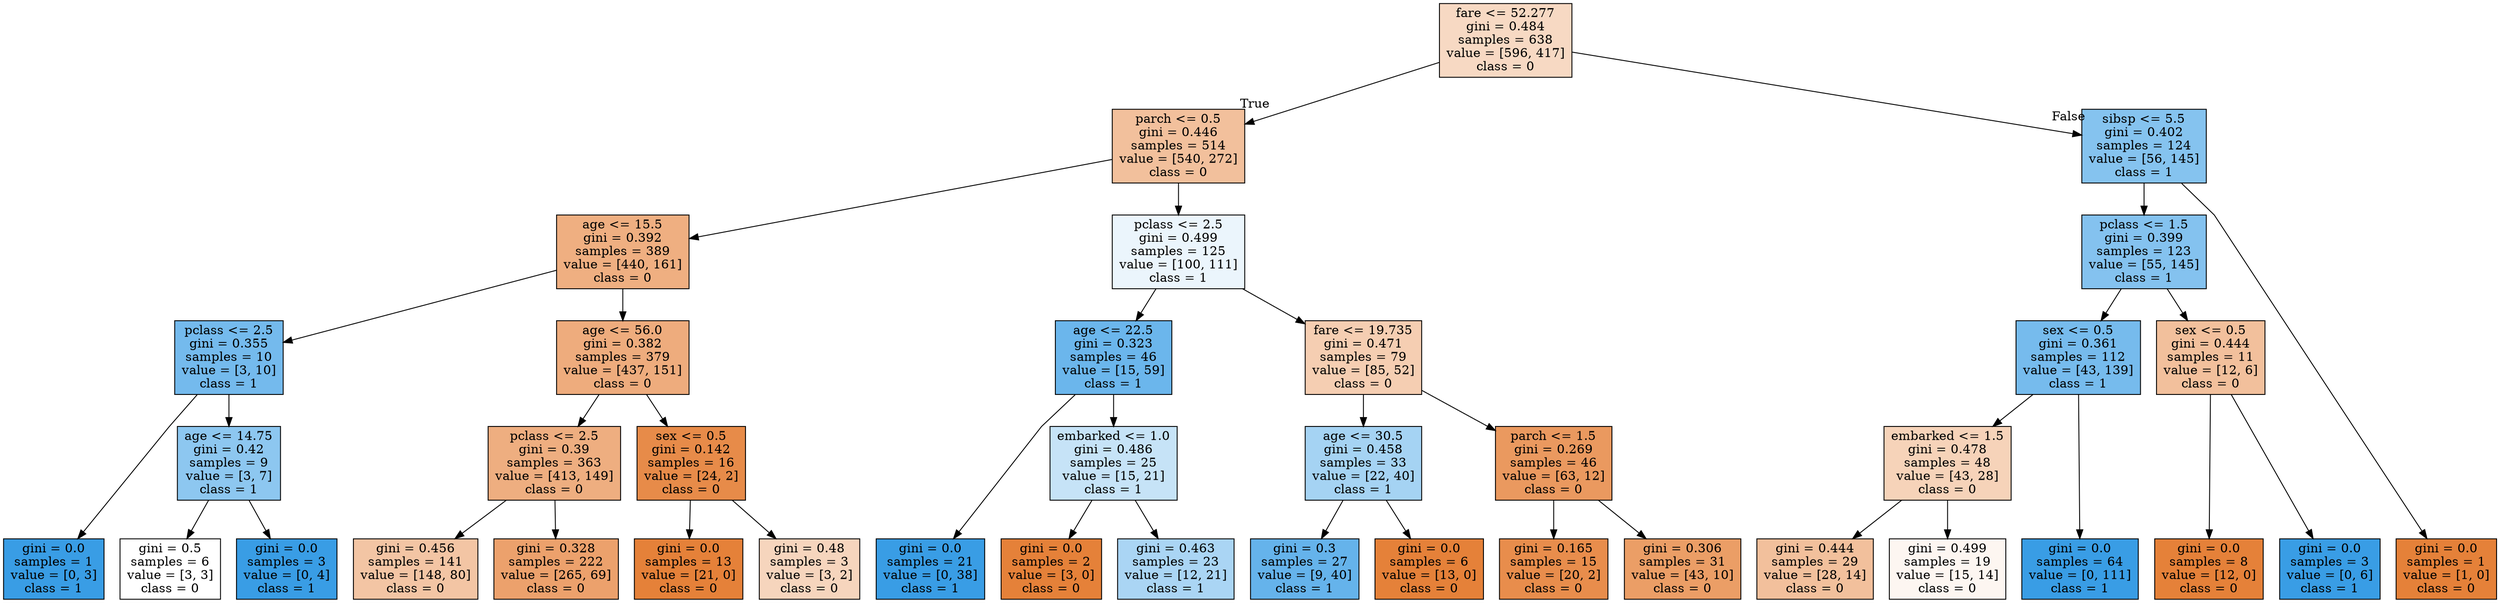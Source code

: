 digraph Tree {
node [shape=box, style="filled", color="black"] ;
graph [ranksep=equally, splines=polyline] ;
0 [label="fare <= 52.277\ngini = 0.484\nsamples = 638\nvalue = [596, 417]\nclass = 0", fillcolor="#e581394d"] ;
1 [label="parch <= 0.5\ngini = 0.446\nsamples = 514\nvalue = [540, 272]\nclass = 0", fillcolor="#e581397f"] ;
0 -> 1 [labeldistance=2.5, labelangle=45, headlabel="True"] ;
2 [label="age <= 15.5\ngini = 0.392\nsamples = 389\nvalue = [440, 161]\nclass = 0", fillcolor="#e58139a2"] ;
1 -> 2 ;
3 [label="pclass <= 2.5\ngini = 0.355\nsamples = 10\nvalue = [3, 10]\nclass = 1", fillcolor="#399de5b3"] ;
2 -> 3 ;
4 [label="gini = 0.0\nsamples = 1\nvalue = [0, 3]\nclass = 1", fillcolor="#399de5ff"] ;
3 -> 4 ;
5 [label="age <= 14.75\ngini = 0.42\nsamples = 9\nvalue = [3, 7]\nclass = 1", fillcolor="#399de592"] ;
3 -> 5 ;
6 [label="gini = 0.5\nsamples = 6\nvalue = [3, 3]\nclass = 0", fillcolor="#e5813900"] ;
5 -> 6 ;
7 [label="gini = 0.0\nsamples = 3\nvalue = [0, 4]\nclass = 1", fillcolor="#399de5ff"] ;
5 -> 7 ;
8 [label="age <= 56.0\ngini = 0.382\nsamples = 379\nvalue = [437, 151]\nclass = 0", fillcolor="#e58139a7"] ;
2 -> 8 ;
9 [label="pclass <= 2.5\ngini = 0.39\nsamples = 363\nvalue = [413, 149]\nclass = 0", fillcolor="#e58139a3"] ;
8 -> 9 ;
10 [label="gini = 0.456\nsamples = 141\nvalue = [148, 80]\nclass = 0", fillcolor="#e5813975"] ;
9 -> 10 ;
11 [label="gini = 0.328\nsamples = 222\nvalue = [265, 69]\nclass = 0", fillcolor="#e58139bd"] ;
9 -> 11 ;
12 [label="sex <= 0.5\ngini = 0.142\nsamples = 16\nvalue = [24, 2]\nclass = 0", fillcolor="#e58139ea"] ;
8 -> 12 ;
13 [label="gini = 0.0\nsamples = 13\nvalue = [21, 0]\nclass = 0", fillcolor="#e58139ff"] ;
12 -> 13 ;
14 [label="gini = 0.48\nsamples = 3\nvalue = [3, 2]\nclass = 0", fillcolor="#e5813955"] ;
12 -> 14 ;
15 [label="pclass <= 2.5\ngini = 0.499\nsamples = 125\nvalue = [100, 111]\nclass = 1", fillcolor="#399de519"] ;
1 -> 15 ;
16 [label="age <= 22.5\ngini = 0.323\nsamples = 46\nvalue = [15, 59]\nclass = 1", fillcolor="#399de5be"] ;
15 -> 16 ;
17 [label="gini = 0.0\nsamples = 21\nvalue = [0, 38]\nclass = 1", fillcolor="#399de5ff"] ;
16 -> 17 ;
18 [label="embarked <= 1.0\ngini = 0.486\nsamples = 25\nvalue = [15, 21]\nclass = 1", fillcolor="#399de549"] ;
16 -> 18 ;
19 [label="gini = 0.0\nsamples = 2\nvalue = [3, 0]\nclass = 0", fillcolor="#e58139ff"] ;
18 -> 19 ;
20 [label="gini = 0.463\nsamples = 23\nvalue = [12, 21]\nclass = 1", fillcolor="#399de56d"] ;
18 -> 20 ;
21 [label="fare <= 19.735\ngini = 0.471\nsamples = 79\nvalue = [85, 52]\nclass = 0", fillcolor="#e5813963"] ;
15 -> 21 ;
22 [label="age <= 30.5\ngini = 0.458\nsamples = 33\nvalue = [22, 40]\nclass = 1", fillcolor="#399de573"] ;
21 -> 22 ;
23 [label="gini = 0.3\nsamples = 27\nvalue = [9, 40]\nclass = 1", fillcolor="#399de5c6"] ;
22 -> 23 ;
24 [label="gini = 0.0\nsamples = 6\nvalue = [13, 0]\nclass = 0", fillcolor="#e58139ff"] ;
22 -> 24 ;
25 [label="parch <= 1.5\ngini = 0.269\nsamples = 46\nvalue = [63, 12]\nclass = 0", fillcolor="#e58139ce"] ;
21 -> 25 ;
26 [label="gini = 0.165\nsamples = 15\nvalue = [20, 2]\nclass = 0", fillcolor="#e58139e6"] ;
25 -> 26 ;
27 [label="gini = 0.306\nsamples = 31\nvalue = [43, 10]\nclass = 0", fillcolor="#e58139c4"] ;
25 -> 27 ;
28 [label="sibsp <= 5.5\ngini = 0.402\nsamples = 124\nvalue = [56, 145]\nclass = 1", fillcolor="#399de59d"] ;
0 -> 28 [labeldistance=2.5, labelangle=-45, headlabel="False"] ;
29 [label="pclass <= 1.5\ngini = 0.399\nsamples = 123\nvalue = [55, 145]\nclass = 1", fillcolor="#399de59e"] ;
28 -> 29 ;
30 [label="sex <= 0.5\ngini = 0.361\nsamples = 112\nvalue = [43, 139]\nclass = 1", fillcolor="#399de5b0"] ;
29 -> 30 ;
31 [label="embarked <= 1.5\ngini = 0.478\nsamples = 48\nvalue = [43, 28]\nclass = 0", fillcolor="#e5813959"] ;
30 -> 31 ;
32 [label="gini = 0.444\nsamples = 29\nvalue = [28, 14]\nclass = 0", fillcolor="#e581397f"] ;
31 -> 32 ;
33 [label="gini = 0.499\nsamples = 19\nvalue = [15, 14]\nclass = 0", fillcolor="#e5813911"] ;
31 -> 33 ;
34 [label="gini = 0.0\nsamples = 64\nvalue = [0, 111]\nclass = 1", fillcolor="#399de5ff"] ;
30 -> 34 ;
35 [label="sex <= 0.5\ngini = 0.444\nsamples = 11\nvalue = [12, 6]\nclass = 0", fillcolor="#e581397f"] ;
29 -> 35 ;
36 [label="gini = 0.0\nsamples = 8\nvalue = [12, 0]\nclass = 0", fillcolor="#e58139ff"] ;
35 -> 36 ;
37 [label="gini = 0.0\nsamples = 3\nvalue = [0, 6]\nclass = 1", fillcolor="#399de5ff"] ;
35 -> 37 ;
38 [label="gini = 0.0\nsamples = 1\nvalue = [1, 0]\nclass = 0", fillcolor="#e58139ff"] ;
28 -> 38 ;
{rank=same ; 0} ;
{rank=same ; 1; 28} ;
{rank=same ; 2; 15; 29} ;
{rank=same ; 3; 8; 16; 21; 30; 35} ;
{rank=same ; 5; 9; 12; 18; 22; 25; 31} ;
{rank=same ; 4; 6; 7; 10; 11; 13; 14; 17; 19; 20; 23; 24; 26; 27; 32; 33; 34; 36; 37; 38} ;
}